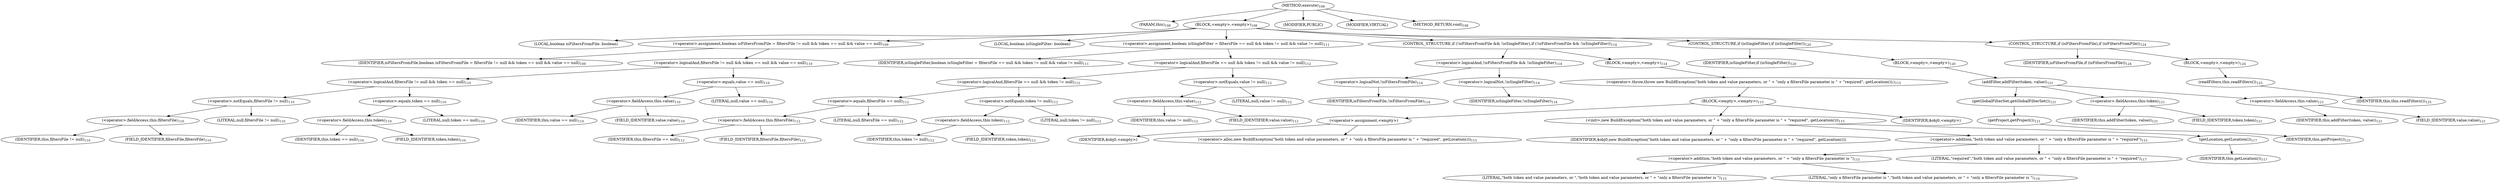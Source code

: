 digraph "execute" {  
"60" [label = <(METHOD,execute)<SUB>108</SUB>> ]
"10" [label = <(PARAM,this)<SUB>108</SUB>> ]
"61" [label = <(BLOCK,&lt;empty&gt;,&lt;empty&gt;)<SUB>108</SUB>> ]
"62" [label = <(LOCAL,boolean isFiltersFromFile: boolean)> ]
"63" [label = <(&lt;operator&gt;.assignment,boolean isFiltersFromFile = filtersFile != null &amp;&amp; token == null &amp;&amp; value == null)<SUB>109</SUB>> ]
"64" [label = <(IDENTIFIER,isFiltersFromFile,boolean isFiltersFromFile = filtersFile != null &amp;&amp; token == null &amp;&amp; value == null)<SUB>109</SUB>> ]
"65" [label = <(&lt;operator&gt;.logicalAnd,filtersFile != null &amp;&amp; token == null &amp;&amp; value == null)<SUB>110</SUB>> ]
"66" [label = <(&lt;operator&gt;.logicalAnd,filtersFile != null &amp;&amp; token == null)<SUB>110</SUB>> ]
"67" [label = <(&lt;operator&gt;.notEquals,filtersFile != null)<SUB>110</SUB>> ]
"68" [label = <(&lt;operator&gt;.fieldAccess,this.filtersFile)<SUB>110</SUB>> ]
"69" [label = <(IDENTIFIER,this,filtersFile != null)<SUB>110</SUB>> ]
"70" [label = <(FIELD_IDENTIFIER,filtersFile,filtersFile)<SUB>110</SUB>> ]
"71" [label = <(LITERAL,null,filtersFile != null)<SUB>110</SUB>> ]
"72" [label = <(&lt;operator&gt;.equals,token == null)<SUB>110</SUB>> ]
"73" [label = <(&lt;operator&gt;.fieldAccess,this.token)<SUB>110</SUB>> ]
"74" [label = <(IDENTIFIER,this,token == null)<SUB>110</SUB>> ]
"75" [label = <(FIELD_IDENTIFIER,token,token)<SUB>110</SUB>> ]
"76" [label = <(LITERAL,null,token == null)<SUB>110</SUB>> ]
"77" [label = <(&lt;operator&gt;.equals,value == null)<SUB>110</SUB>> ]
"78" [label = <(&lt;operator&gt;.fieldAccess,this.value)<SUB>110</SUB>> ]
"79" [label = <(IDENTIFIER,this,value == null)<SUB>110</SUB>> ]
"80" [label = <(FIELD_IDENTIFIER,value,value)<SUB>110</SUB>> ]
"81" [label = <(LITERAL,null,value == null)<SUB>110</SUB>> ]
"82" [label = <(LOCAL,boolean isSingleFilter: boolean)> ]
"83" [label = <(&lt;operator&gt;.assignment,boolean isSingleFilter = filtersFile == null &amp;&amp; token != null &amp;&amp; value != null)<SUB>111</SUB>> ]
"84" [label = <(IDENTIFIER,isSingleFilter,boolean isSingleFilter = filtersFile == null &amp;&amp; token != null &amp;&amp; value != null)<SUB>111</SUB>> ]
"85" [label = <(&lt;operator&gt;.logicalAnd,filtersFile == null &amp;&amp; token != null &amp;&amp; value != null)<SUB>112</SUB>> ]
"86" [label = <(&lt;operator&gt;.logicalAnd,filtersFile == null &amp;&amp; token != null)<SUB>112</SUB>> ]
"87" [label = <(&lt;operator&gt;.equals,filtersFile == null)<SUB>112</SUB>> ]
"88" [label = <(&lt;operator&gt;.fieldAccess,this.filtersFile)<SUB>112</SUB>> ]
"89" [label = <(IDENTIFIER,this,filtersFile == null)<SUB>112</SUB>> ]
"90" [label = <(FIELD_IDENTIFIER,filtersFile,filtersFile)<SUB>112</SUB>> ]
"91" [label = <(LITERAL,null,filtersFile == null)<SUB>112</SUB>> ]
"92" [label = <(&lt;operator&gt;.notEquals,token != null)<SUB>112</SUB>> ]
"93" [label = <(&lt;operator&gt;.fieldAccess,this.token)<SUB>112</SUB>> ]
"94" [label = <(IDENTIFIER,this,token != null)<SUB>112</SUB>> ]
"95" [label = <(FIELD_IDENTIFIER,token,token)<SUB>112</SUB>> ]
"96" [label = <(LITERAL,null,token != null)<SUB>112</SUB>> ]
"97" [label = <(&lt;operator&gt;.notEquals,value != null)<SUB>112</SUB>> ]
"98" [label = <(&lt;operator&gt;.fieldAccess,this.value)<SUB>112</SUB>> ]
"99" [label = <(IDENTIFIER,this,value != null)<SUB>112</SUB>> ]
"100" [label = <(FIELD_IDENTIFIER,value,value)<SUB>112</SUB>> ]
"101" [label = <(LITERAL,null,value != null)<SUB>112</SUB>> ]
"102" [label = <(CONTROL_STRUCTURE,if (!isFiltersFromFile &amp;&amp; !isSingleFilter),if (!isFiltersFromFile &amp;&amp; !isSingleFilter))<SUB>114</SUB>> ]
"103" [label = <(&lt;operator&gt;.logicalAnd,!isFiltersFromFile &amp;&amp; !isSingleFilter)<SUB>114</SUB>> ]
"104" [label = <(&lt;operator&gt;.logicalNot,!isFiltersFromFile)<SUB>114</SUB>> ]
"105" [label = <(IDENTIFIER,isFiltersFromFile,!isFiltersFromFile)<SUB>114</SUB>> ]
"106" [label = <(&lt;operator&gt;.logicalNot,!isSingleFilter)<SUB>114</SUB>> ]
"107" [label = <(IDENTIFIER,isSingleFilter,!isSingleFilter)<SUB>114</SUB>> ]
"108" [label = <(BLOCK,&lt;empty&gt;,&lt;empty&gt;)<SUB>114</SUB>> ]
"109" [label = <(&lt;operator&gt;.throw,throw new BuildException(&quot;both token and value parameters, or &quot; + &quot;only a filtersFile parameter is &quot; + &quot;required&quot;, getLocation());)<SUB>115</SUB>> ]
"110" [label = <(BLOCK,&lt;empty&gt;,&lt;empty&gt;)<SUB>115</SUB>> ]
"111" [label = <(&lt;operator&gt;.assignment,&lt;empty&gt;)> ]
"112" [label = <(IDENTIFIER,$obj0,&lt;empty&gt;)> ]
"113" [label = <(&lt;operator&gt;.alloc,new BuildException(&quot;both token and value parameters, or &quot; + &quot;only a filtersFile parameter is &quot; + &quot;required&quot;, getLocation()))<SUB>115</SUB>> ]
"114" [label = <(&lt;init&gt;,new BuildException(&quot;both token and value parameters, or &quot; + &quot;only a filtersFile parameter is &quot; + &quot;required&quot;, getLocation()))<SUB>115</SUB>> ]
"115" [label = <(IDENTIFIER,$obj0,new BuildException(&quot;both token and value parameters, or &quot; + &quot;only a filtersFile parameter is &quot; + &quot;required&quot;, getLocation()))> ]
"116" [label = <(&lt;operator&gt;.addition,&quot;both token and value parameters, or &quot; + &quot;only a filtersFile parameter is &quot; + &quot;required&quot;)<SUB>115</SUB>> ]
"117" [label = <(&lt;operator&gt;.addition,&quot;both token and value parameters, or &quot; + &quot;only a filtersFile parameter is &quot;)<SUB>115</SUB>> ]
"118" [label = <(LITERAL,&quot;both token and value parameters, or &quot;,&quot;both token and value parameters, or &quot; + &quot;only a filtersFile parameter is &quot;)<SUB>115</SUB>> ]
"119" [label = <(LITERAL,&quot;only a filtersFile parameter is &quot;,&quot;both token and value parameters, or &quot; + &quot;only a filtersFile parameter is &quot;)<SUB>116</SUB>> ]
"120" [label = <(LITERAL,&quot;required&quot;,&quot;both token and value parameters, or &quot; + &quot;only a filtersFile parameter is &quot; + &quot;required&quot;)<SUB>117</SUB>> ]
"121" [label = <(getLocation,getLocation())<SUB>117</SUB>> ]
"9" [label = <(IDENTIFIER,this,getLocation())<SUB>117</SUB>> ]
"122" [label = <(IDENTIFIER,$obj0,&lt;empty&gt;)> ]
"123" [label = <(CONTROL_STRUCTURE,if (isSingleFilter),if (isSingleFilter))<SUB>120</SUB>> ]
"124" [label = <(IDENTIFIER,isSingleFilter,if (isSingleFilter))<SUB>120</SUB>> ]
"125" [label = <(BLOCK,&lt;empty&gt;,&lt;empty&gt;)<SUB>120</SUB>> ]
"126" [label = <(addFilter,addFilter(token, value))<SUB>121</SUB>> ]
"127" [label = <(getGlobalFilterSet,getGlobalFilterSet())<SUB>121</SUB>> ]
"128" [label = <(getProject,getProject())<SUB>121</SUB>> ]
"11" [label = <(IDENTIFIER,this,getProject())<SUB>121</SUB>> ]
"129" [label = <(&lt;operator&gt;.fieldAccess,this.token)<SUB>121</SUB>> ]
"130" [label = <(IDENTIFIER,this,addFilter(token, value))<SUB>121</SUB>> ]
"131" [label = <(FIELD_IDENTIFIER,token,token)<SUB>121</SUB>> ]
"132" [label = <(&lt;operator&gt;.fieldAccess,this.value)<SUB>121</SUB>> ]
"133" [label = <(IDENTIFIER,this,addFilter(token, value))<SUB>121</SUB>> ]
"134" [label = <(FIELD_IDENTIFIER,value,value)<SUB>121</SUB>> ]
"135" [label = <(CONTROL_STRUCTURE,if (isFiltersFromFile),if (isFiltersFromFile))<SUB>124</SUB>> ]
"136" [label = <(IDENTIFIER,isFiltersFromFile,if (isFiltersFromFile))<SUB>124</SUB>> ]
"137" [label = <(BLOCK,&lt;empty&gt;,&lt;empty&gt;)<SUB>124</SUB>> ]
"138" [label = <(readFilters,this.readFilters())<SUB>125</SUB>> ]
"12" [label = <(IDENTIFIER,this,this.readFilters())<SUB>125</SUB>> ]
"139" [label = <(MODIFIER,PUBLIC)> ]
"140" [label = <(MODIFIER,VIRTUAL)> ]
"141" [label = <(METHOD_RETURN,void)<SUB>108</SUB>> ]
  "60" -> "10" 
  "60" -> "61" 
  "60" -> "139" 
  "60" -> "140" 
  "60" -> "141" 
  "61" -> "62" 
  "61" -> "63" 
  "61" -> "82" 
  "61" -> "83" 
  "61" -> "102" 
  "61" -> "123" 
  "61" -> "135" 
  "63" -> "64" 
  "63" -> "65" 
  "65" -> "66" 
  "65" -> "77" 
  "66" -> "67" 
  "66" -> "72" 
  "67" -> "68" 
  "67" -> "71" 
  "68" -> "69" 
  "68" -> "70" 
  "72" -> "73" 
  "72" -> "76" 
  "73" -> "74" 
  "73" -> "75" 
  "77" -> "78" 
  "77" -> "81" 
  "78" -> "79" 
  "78" -> "80" 
  "83" -> "84" 
  "83" -> "85" 
  "85" -> "86" 
  "85" -> "97" 
  "86" -> "87" 
  "86" -> "92" 
  "87" -> "88" 
  "87" -> "91" 
  "88" -> "89" 
  "88" -> "90" 
  "92" -> "93" 
  "92" -> "96" 
  "93" -> "94" 
  "93" -> "95" 
  "97" -> "98" 
  "97" -> "101" 
  "98" -> "99" 
  "98" -> "100" 
  "102" -> "103" 
  "102" -> "108" 
  "103" -> "104" 
  "103" -> "106" 
  "104" -> "105" 
  "106" -> "107" 
  "108" -> "109" 
  "109" -> "110" 
  "110" -> "111" 
  "110" -> "114" 
  "110" -> "122" 
  "111" -> "112" 
  "111" -> "113" 
  "114" -> "115" 
  "114" -> "116" 
  "114" -> "121" 
  "116" -> "117" 
  "116" -> "120" 
  "117" -> "118" 
  "117" -> "119" 
  "121" -> "9" 
  "123" -> "124" 
  "123" -> "125" 
  "125" -> "126" 
  "126" -> "127" 
  "126" -> "129" 
  "126" -> "132" 
  "127" -> "128" 
  "128" -> "11" 
  "129" -> "130" 
  "129" -> "131" 
  "132" -> "133" 
  "132" -> "134" 
  "135" -> "136" 
  "135" -> "137" 
  "137" -> "138" 
  "138" -> "12" 
}

